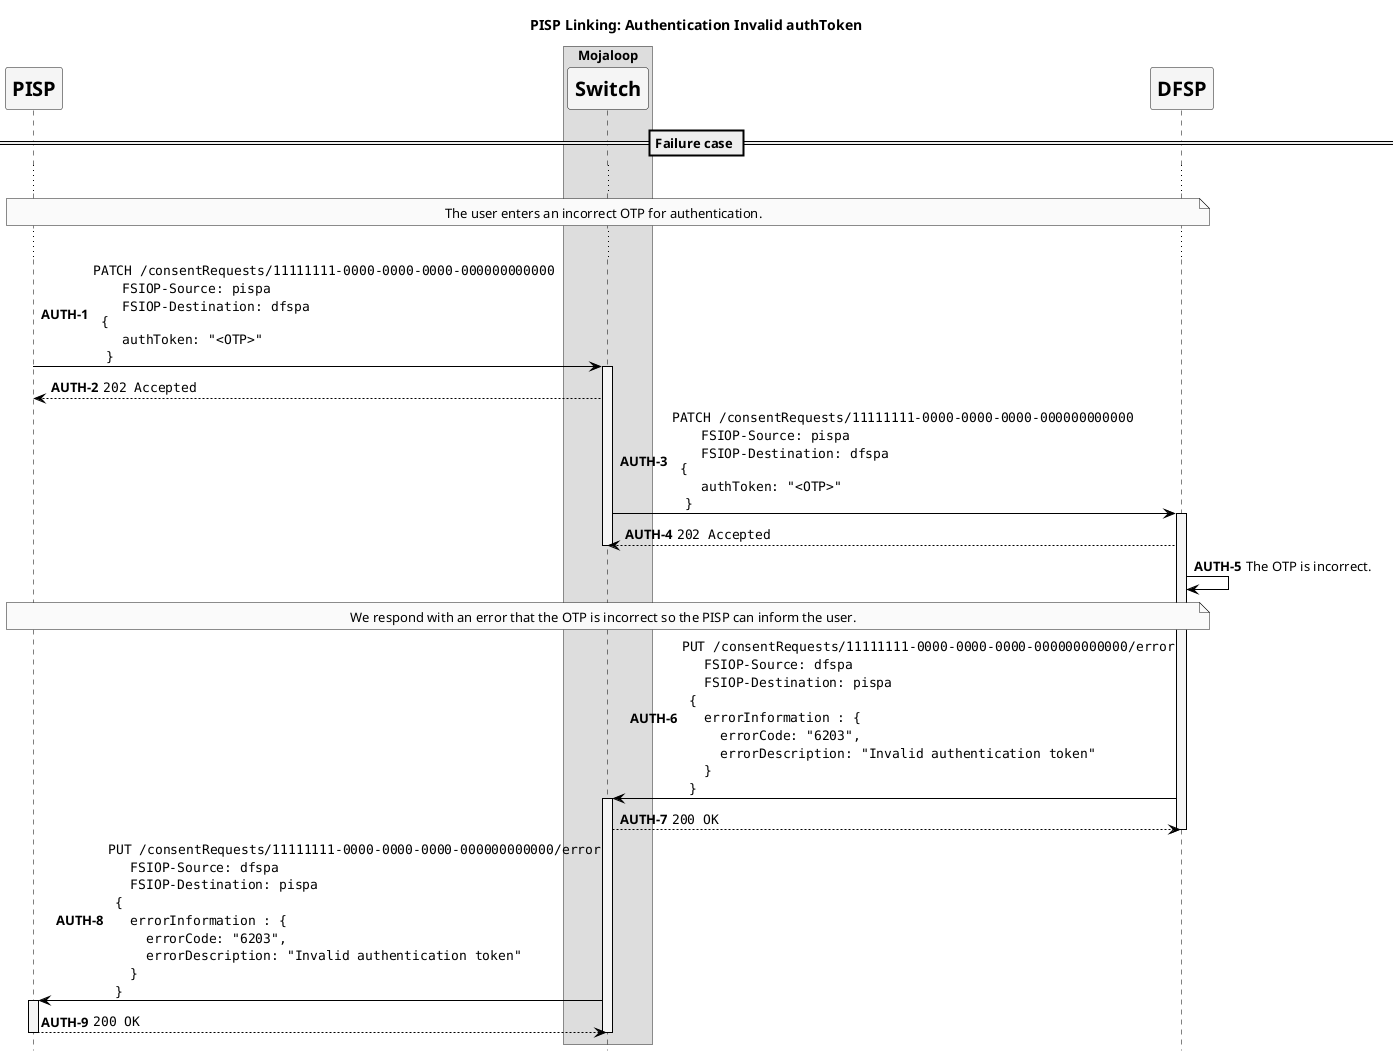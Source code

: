 @startuml

' declaring skinparam
skinparam shadowing false
skinparam defaultFontName Verdana
skinparam monochrome true
skinparam SequenceLifeLineBackgroundColor WhiteSmoke
skinparam SequenceLifeLineBorderColor Black
skinparam ParticipantFontStyle Bold
skinparam ParticipantFontSize 20
skinparam ParticipantBackgroundColor WhiteSmoke
skinparam ArrowColor Black

hide footbox

title PISP Linking: Authentication Invalid authToken

participant "PISP" as PISP

box "Mojaloop"
    participant Switch
end box

participant "DFSP" as DFSP

autonumber 1 "<b>AUTH-#</b>"

== Failure case ==

...

note over PISP, DFSP
  The user enters an incorrect OTP for authentication.
end note

...

PISP -> Switch ++: ""PATCH /consentRequests/11111111-0000-0000-0000-000000000000""\n\
    ""  FSIOP-Source: pispa""\n\
    ""  FSIOP-Destination: dfspa""\n\
"" {""\n\
    ""  authToken: "<OTP>" ""\n\
    ""}""
Switch --> PISP: ""202 Accepted""
deactivate PISP

Switch -> DFSP ++: ""PATCH /consentRequests/11111111-0000-0000-0000-000000000000""\n\
    ""  FSIOP-Source: pispa""\n\
    ""  FSIOP-Destination: dfspa""\n\
"" {""\n\
    ""  authToken: "<OTP>" ""\n\
    ""}""
DFSP --> Switch: ""202 Accepted""
deactivate Switch

DFSP -> DFSP: The OTP is incorrect.

note over PISP, DFSP
  We respond with an error that the OTP is incorrect so the PISP can inform the user.
end note

DFSP -> Switch ++: ""PUT /consentRequests/11111111-0000-0000-0000-000000000000/error""\n\
  ""  FSIOP-Source: dfspa""\n\
  ""  FSIOP-Destination: pispa""\n\
  ""{""\n\
  ""  errorInformation : { ""\n\
  ""    errorCode: "6203", ""\n\
  ""    errorDescription: "Invalid authentication token" ""\n\
  ""  } ""\n\
  ""}""
Switch --> DFSP: ""200 OK""
deactivate DFSP

Switch -> PISP ++: ""PUT /consentRequests/11111111-0000-0000-0000-000000000000/error""\n\
  ""  FSIOP-Source: dfspa""\n\
  ""  FSIOP-Destination: pispa""\n\
  ""{""\n\
  ""  errorInformation : { ""\n\
  ""    errorCode: "6203", ""\n\
  ""    errorDescription: "Invalid authentication token" ""\n\
  ""  } ""\n\
  ""}""
PISP --> Switch: ""200 OK""
deactivate Switch
deactivate PISP

@enduml

